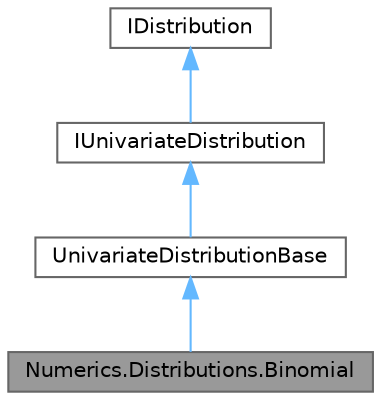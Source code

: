 digraph "Numerics.Distributions.Binomial"
{
 // LATEX_PDF_SIZE
  bgcolor="transparent";
  edge [fontname=Helvetica,fontsize=10,labelfontname=Helvetica,labelfontsize=10];
  node [fontname=Helvetica,fontsize=10,shape=box,height=0.2,width=0.4];
  Node1 [id="Node000001",label="Numerics.Distributions.Binomial",height=0.2,width=0.4,color="gray40", fillcolor="grey60", style="filled", fontcolor="black",tooltip="The Binomial distribution."];
  Node2 -> Node1 [id="edge1_Node000001_Node000002",dir="back",color="steelblue1",style="solid",tooltip=" "];
  Node2 [id="Node000002",label="UnivariateDistributionBase",height=0.2,width=0.4,color="gray40", fillcolor="white", style="filled",URL="$class_numerics_1_1_distributions_1_1_univariate_distribution_base.html",tooltip="Declares common functionality for all univariate distributions."];
  Node3 -> Node2 [id="edge2_Node000002_Node000003",dir="back",color="steelblue1",style="solid",tooltip=" "];
  Node3 [id="Node000003",label="IUnivariateDistribution",height=0.2,width=0.4,color="gray40", fillcolor="white", style="filled",URL="$interface_numerics_1_1_distributions_1_1_i_univariate_distribution.html",tooltip="Interface for Univariate Probability Distributions."];
  Node4 -> Node3 [id="edge3_Node000003_Node000004",dir="back",color="steelblue1",style="solid",tooltip=" "];
  Node4 [id="Node000004",label="IDistribution",height=0.2,width=0.4,color="gray40", fillcolor="white", style="filled",URL="$interface_numerics_1_1_distributions_1_1_i_distribution.html",tooltip="Simple Distribution Interface."];
}
